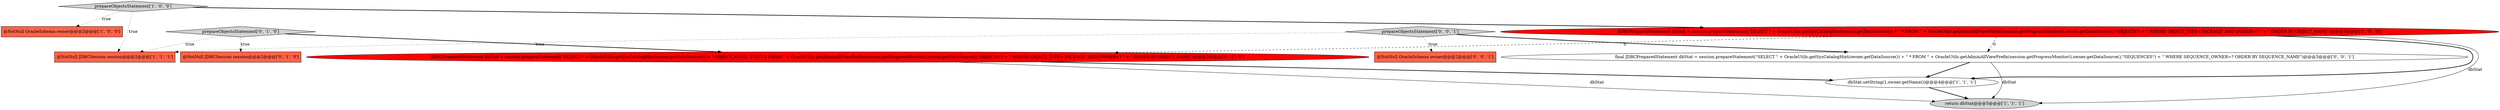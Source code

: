 digraph {
2 [style = filled, label = "prepareObjectsStatement['1', '0', '0']", fillcolor = lightgray, shape = diamond image = "AAA0AAABBB1BBB"];
3 [style = filled, label = "@NotNull OracleSchema owner@@@2@@@['1', '0', '0']", fillcolor = tomato, shape = box image = "AAA0AAABBB1BBB"];
1 [style = filled, label = "return dbStat@@@5@@@['1', '1', '1']", fillcolor = lightgray, shape = ellipse image = "AAA0AAABBB1BBB"];
5 [style = filled, label = "@NotNull JDBCSession session@@@2@@@['1', '1', '1']", fillcolor = tomato, shape = box image = "AAA0AAABBB1BBB"];
10 [style = filled, label = "final JDBCPreparedStatement dbStat = session.prepareStatement(\"SELECT \" + OracleUtils.getSysCatalogHint(owner.getDataSource()) + \" * FROM \" + OracleUtils.getAdminAllViewPrefix(session.getProgressMonitor(),owner.getDataSource(),\"SEQUENCES\") + \" WHERE SEQUENCE_OWNER=? ORDER BY SEQUENCE_NAME\")@@@3@@@['0', '0', '1']", fillcolor = white, shape = ellipse image = "AAA0AAABBB3BBB"];
7 [style = filled, label = "prepareObjectsStatement['0', '1', '0']", fillcolor = lightgray, shape = diamond image = "AAA0AAABBB2BBB"];
4 [style = filled, label = "JDBCPreparedStatement dbStat = session.prepareStatement(\"SELECT \" + OracleUtils.getSysCatalogHint(owner.getDataSource()) + \" * FROM \" + OracleUtils.getAdminAllViewPrefix(session.getProgressMonitor(),owner.getDataSource(),\"OBJECTS\") + \" WHERE OBJECT_TYPE='PACKAGE' AND OWNER=? \" + \" ORDER BY OBJECT_NAME\")@@@3@@@['1', '0', '0']", fillcolor = red, shape = ellipse image = "AAA1AAABBB1BBB"];
9 [style = filled, label = "@NotNull OracleSchema owner@@@2@@@['0', '0', '1']", fillcolor = tomato, shape = box image = "AAA0AAABBB3BBB"];
0 [style = filled, label = "dbStat.setString(1,owner.getName())@@@4@@@['1', '1', '1']", fillcolor = white, shape = ellipse image = "AAA0AAABBB1BBB"];
6 [style = filled, label = "@NotNull JDBCSession session@@@2@@@['0', '1', '0']", fillcolor = tomato, shape = box image = "AAA0AAABBB2BBB"];
11 [style = filled, label = "prepareObjectsStatement['0', '0', '1']", fillcolor = lightgray, shape = diamond image = "AAA0AAABBB3BBB"];
8 [style = filled, label = "JDBCPreparedStatement dbStat = session.prepareStatement(\"SELECT \" + OracleUtils.getSysCatalogHint(owner.getDataSource()) + \" OBJECT_NAME, STATUS FROM \" + OracleUtils.getAdminAllViewPrefix(session.getProgressMonitor(),owner.getDataSource(),\"OBJECTS\") + \" WHERE OBJECT_TYPE='PACKAGE' AND OWNER=? \" + \" ORDER BY OBJECT_NAME\")@@@3@@@['0', '1', '0']", fillcolor = red, shape = ellipse image = "AAA1AAABBB2BBB"];
8->0 [style = bold, label=""];
2->3 [style = dotted, label="true"];
10->1 [style = solid, label="dbStat"];
7->6 [style = dotted, label="true"];
11->9 [style = dotted, label="true"];
11->5 [style = dotted, label="true"];
4->1 [style = solid, label="dbStat"];
2->5 [style = dotted, label="true"];
4->10 [style = dashed, label="0"];
7->8 [style = bold, label=""];
2->4 [style = bold, label=""];
11->10 [style = bold, label=""];
0->1 [style = bold, label=""];
10->0 [style = bold, label=""];
8->1 [style = solid, label="dbStat"];
4->0 [style = bold, label=""];
4->8 [style = dashed, label="0"];
7->5 [style = dotted, label="true"];
}
